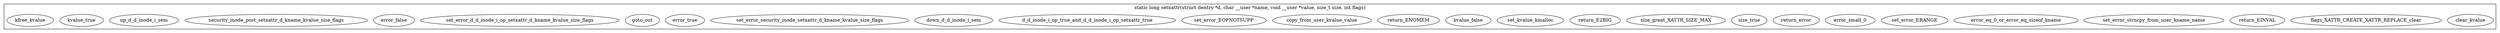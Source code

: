 digraph xattr_c{
        subgraph cluster_setxattr{
                label="static long setxattr(struct dentry *d, char __user *name, void __user *value, size_t size, int flags)
";
                clear_kvalue[label="clear_kvalue"];
                flags_XATTR_CREATE_XATTR_REPLACE_clear[label="flags_XATTR_CREATE_XATTR_REPLACE_clear"];
                return_EINVAL[label="return_EINVAL"];
                set_error_strncpy_from_user_kname_name[label="set_error_strncpy_from_user_kname_name"];
                error_eq_0_or_error_eq_sizeof_kname[label="error_eq_0_or_error_eq_sizeof_kname"];
                set_error_ERANGE[label="set_error_ERANGE"];
                error_small_0[label="error_small_0"];
                return_error[label="return_error"];
                size_true[label="size_true"];
                size_great_XATTR_SIZE_MAX[label="size_great_XATTR_SIZE_MAX"];
                return_E2BIG[label="return_E2BIG"];
                set_kvalue_kmalloc[label="set_kvalue_kmalloc"];
                kvalue_false[label="kvalue_false"];
                return_ENOMEM[label="return_ENOMEM"];
                copy_from_user_kvalue_value[label="copy_from_user_kvalue_value"];
                set_error_EOPNOTSUPP[label="set_error_EOPNOTSUPP"];
                d_d_inode_i_op_true_and_d_d_inode_i_op_setxattr_true[label="d_d_inode_i_op_true_and_d_d_inode_i_op_setxattr_true"];
                down_d_d_inode_i_sem[label="down_d_d_inode_i_sem"];
                set_error_security_inode_setxattr_d_kname_kvalue_size_flags[label="set_error_security_inode_setxattr_d_kname_kvalue_size_flags"];
                error_true[label="error_true"];
                goto_out[label="goto_out"];
                set_error_d_d_inode_i_op_setxattr_d_kname_kvalue_size_flags[label="set_error_d_d_inode_i_op_setxattr_d_kname_kvalue_size_flags"];
                error_false[label="error_false"];
                security_inode_post_setxattr_d_kname_kvalue_size_flags[label="security_inode_post_setxattr_d_kname_kvalue_size_flags"];
                up_d_d_inode_i_sem[label="up_d_d_inode_i_sem"];
                kvalue_true[label="kvalue_true"];
                kfree_kvalue[label="kfree_kvalue"];
                return_error[label="return_error"];
        }

        subgraph cluster__setxattr{
                label="asmlinkage long sys_setxattr(char __user *path, char __user *name, void __user *value, size_t size, int flags)
";
                
        }
}
